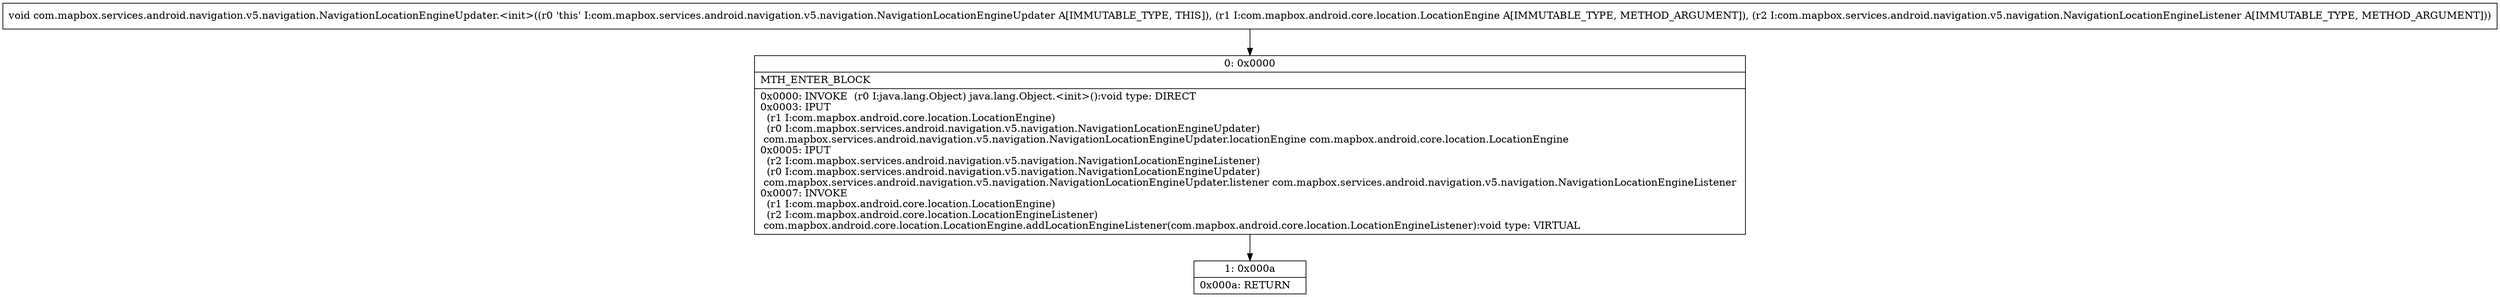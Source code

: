 digraph "CFG forcom.mapbox.services.android.navigation.v5.navigation.NavigationLocationEngineUpdater.\<init\>(Lcom\/mapbox\/android\/core\/location\/LocationEngine;Lcom\/mapbox\/services\/android\/navigation\/v5\/navigation\/NavigationLocationEngineListener;)V" {
Node_0 [shape=record,label="{0\:\ 0x0000|MTH_ENTER_BLOCK\l|0x0000: INVOKE  (r0 I:java.lang.Object) java.lang.Object.\<init\>():void type: DIRECT \l0x0003: IPUT  \l  (r1 I:com.mapbox.android.core.location.LocationEngine)\l  (r0 I:com.mapbox.services.android.navigation.v5.navigation.NavigationLocationEngineUpdater)\l com.mapbox.services.android.navigation.v5.navigation.NavigationLocationEngineUpdater.locationEngine com.mapbox.android.core.location.LocationEngine \l0x0005: IPUT  \l  (r2 I:com.mapbox.services.android.navigation.v5.navigation.NavigationLocationEngineListener)\l  (r0 I:com.mapbox.services.android.navigation.v5.navigation.NavigationLocationEngineUpdater)\l com.mapbox.services.android.navigation.v5.navigation.NavigationLocationEngineUpdater.listener com.mapbox.services.android.navigation.v5.navigation.NavigationLocationEngineListener \l0x0007: INVOKE  \l  (r1 I:com.mapbox.android.core.location.LocationEngine)\l  (r2 I:com.mapbox.android.core.location.LocationEngineListener)\l com.mapbox.android.core.location.LocationEngine.addLocationEngineListener(com.mapbox.android.core.location.LocationEngineListener):void type: VIRTUAL \l}"];
Node_1 [shape=record,label="{1\:\ 0x000a|0x000a: RETURN   \l}"];
MethodNode[shape=record,label="{void com.mapbox.services.android.navigation.v5.navigation.NavigationLocationEngineUpdater.\<init\>((r0 'this' I:com.mapbox.services.android.navigation.v5.navigation.NavigationLocationEngineUpdater A[IMMUTABLE_TYPE, THIS]), (r1 I:com.mapbox.android.core.location.LocationEngine A[IMMUTABLE_TYPE, METHOD_ARGUMENT]), (r2 I:com.mapbox.services.android.navigation.v5.navigation.NavigationLocationEngineListener A[IMMUTABLE_TYPE, METHOD_ARGUMENT])) }"];
MethodNode -> Node_0;
Node_0 -> Node_1;
}

